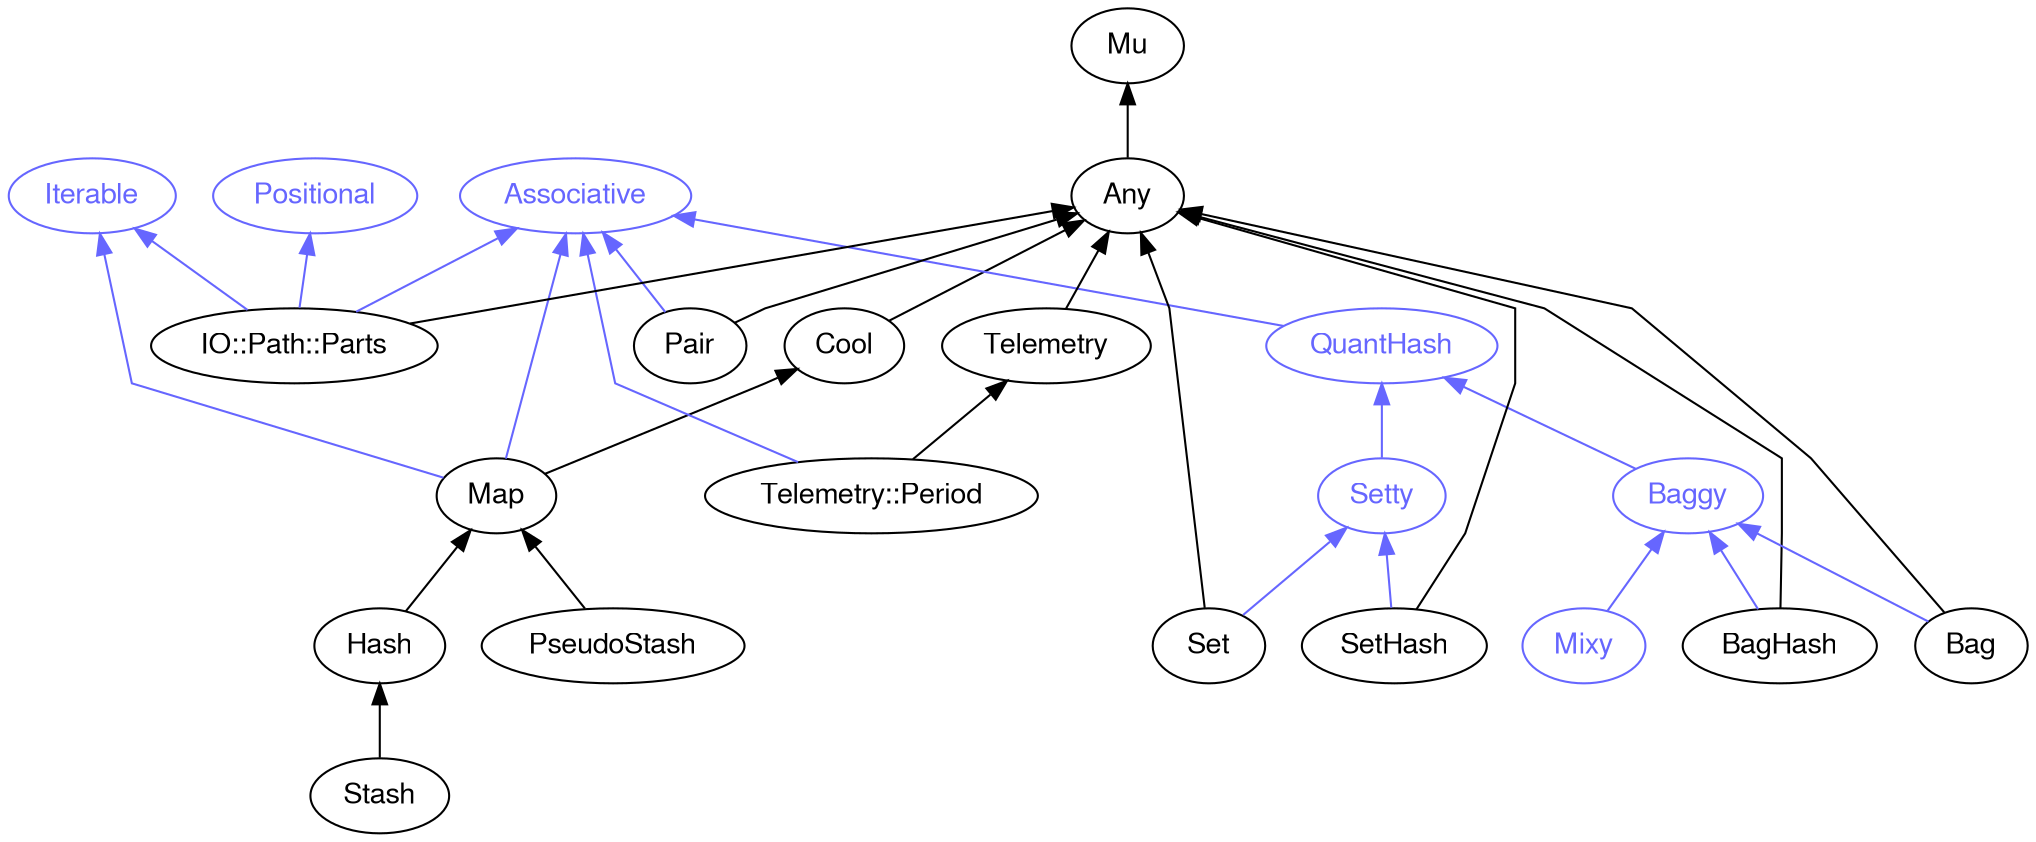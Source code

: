 digraph "raku-type-graph" {
    rankdir=BT;
    splines=polyline;
    overlap=false;

    graph [truecolor=true bgcolor="#FFFFFF"];
    // Types
    "Associative" [color="#6666FF", fontcolor="#6666FF", href="/type/Associative", fontname="FreeSans"];
    "Mu" [color="#000000", fontcolor="#000000", href="/type/Mu", fontname="FreeSans"];
    "Any" [color="#000000", fontcolor="#000000", href="/type/Any", fontname="FreeSans"];
    "Cool" [color="#000000", fontcolor="#000000", href="/type/Cool", fontname="FreeSans"];
    "Iterable" [color="#6666FF", fontcolor="#6666FF", href="/type/Iterable", fontname="FreeSans"];
    "Map" [color="#000000", fontcolor="#000000", href="/type/Map", fontname="FreeSans"];
    "QuantHash" [color="#6666FF", fontcolor="#6666FF", href="/type/QuantHash", fontname="FreeSans"];
    "Telemetry" [color="#000000", fontcolor="#000000", href="/type/Telemetry", fontname="FreeSans"];
    "Telemetry::Period" [color="#000000", fontcolor="#000000", href="/type/Telemetry::Period", fontname="FreeSans"];
    "Pair" [color="#000000", fontcolor="#000000", href="/type/Pair", fontname="FreeSans"];
    "Positional" [color="#6666FF", fontcolor="#6666FF", href="/type/Positional", fontname="FreeSans"];
    "IO::Path::Parts" [color="#000000", fontcolor="#000000", href="/type/IO::Path::Parts", fontname="FreeSans"];
    "PseudoStash" [color="#000000", fontcolor="#000000", href="/type/PseudoStash", fontname="FreeSans"];
    "Hash" [color="#000000", fontcolor="#000000", href="/type/Hash", fontname="FreeSans"];
    "Setty" [color="#6666FF", fontcolor="#6666FF", href="/type/Setty", fontname="FreeSans"];
    "Baggy" [color="#6666FF", fontcolor="#6666FF", href="/type/Baggy", fontname="FreeSans"];
    "Stash" [color="#000000", fontcolor="#000000", href="/type/Stash", fontname="FreeSans"];
    "Set" [color="#000000", fontcolor="#000000", href="/type/Set", fontname="FreeSans"];
    "SetHash" [color="#000000", fontcolor="#000000", href="/type/SetHash", fontname="FreeSans"];
    "BagHash" [color="#000000", fontcolor="#000000", href="/type/BagHash", fontname="FreeSans"];
    "Bag" [color="#000000", fontcolor="#000000", href="/type/Bag", fontname="FreeSans"];
    "Mixy" [color="#6666FF", fontcolor="#6666FF", href="/type/Mixy", fontname="FreeSans"];

    // Superclasses
    "Any" -> "Mu" [color="#000000"];
    "Cool" -> "Any" [color="#000000"];
    "Map" -> "Cool" [color="#000000"];
    "Telemetry" -> "Any" [color="#000000"];
    "Telemetry::Period" -> "Telemetry" [color="#000000"];
    "Pair" -> "Any" [color="#000000"];
    "IO::Path::Parts" -> "Any" [color="#000000"];
    "PseudoStash" -> "Map" [color="#000000"];
    "Hash" -> "Map" [color="#000000"];
    "Stash" -> "Hash" [color="#000000"];
    "Set" -> "Any" [color="#000000"];
    "SetHash" -> "Any" [color="#000000"];
    "BagHash" -> "Any" [color="#000000"];
    "Bag" -> "Any" [color="#000000"];

    // Roles
    "Map" -> "Iterable" [color="#6666FF"];
    "Map" -> "Associative" [color="#6666FF"];
    "QuantHash" -> "Associative" [color="#6666FF"];
    "Telemetry::Period" -> "Associative" [color="#6666FF"];
    "Pair" -> "Associative" [color="#6666FF"];
    "IO::Path::Parts" -> "Positional" [color="#6666FF"];
    "IO::Path::Parts" -> "Associative" [color="#6666FF"];
    "IO::Path::Parts" -> "Iterable" [color="#6666FF"];
    "Setty" -> "QuantHash" [color="#6666FF"];
    "Baggy" -> "QuantHash" [color="#6666FF"];
    "Set" -> "Setty" [color="#6666FF"];
    "SetHash" -> "Setty" [color="#6666FF"];
    "BagHash" -> "Baggy" [color="#6666FF"];
    "Bag" -> "Baggy" [color="#6666FF"];
    "Mixy" -> "Baggy" [color="#6666FF"];
}
